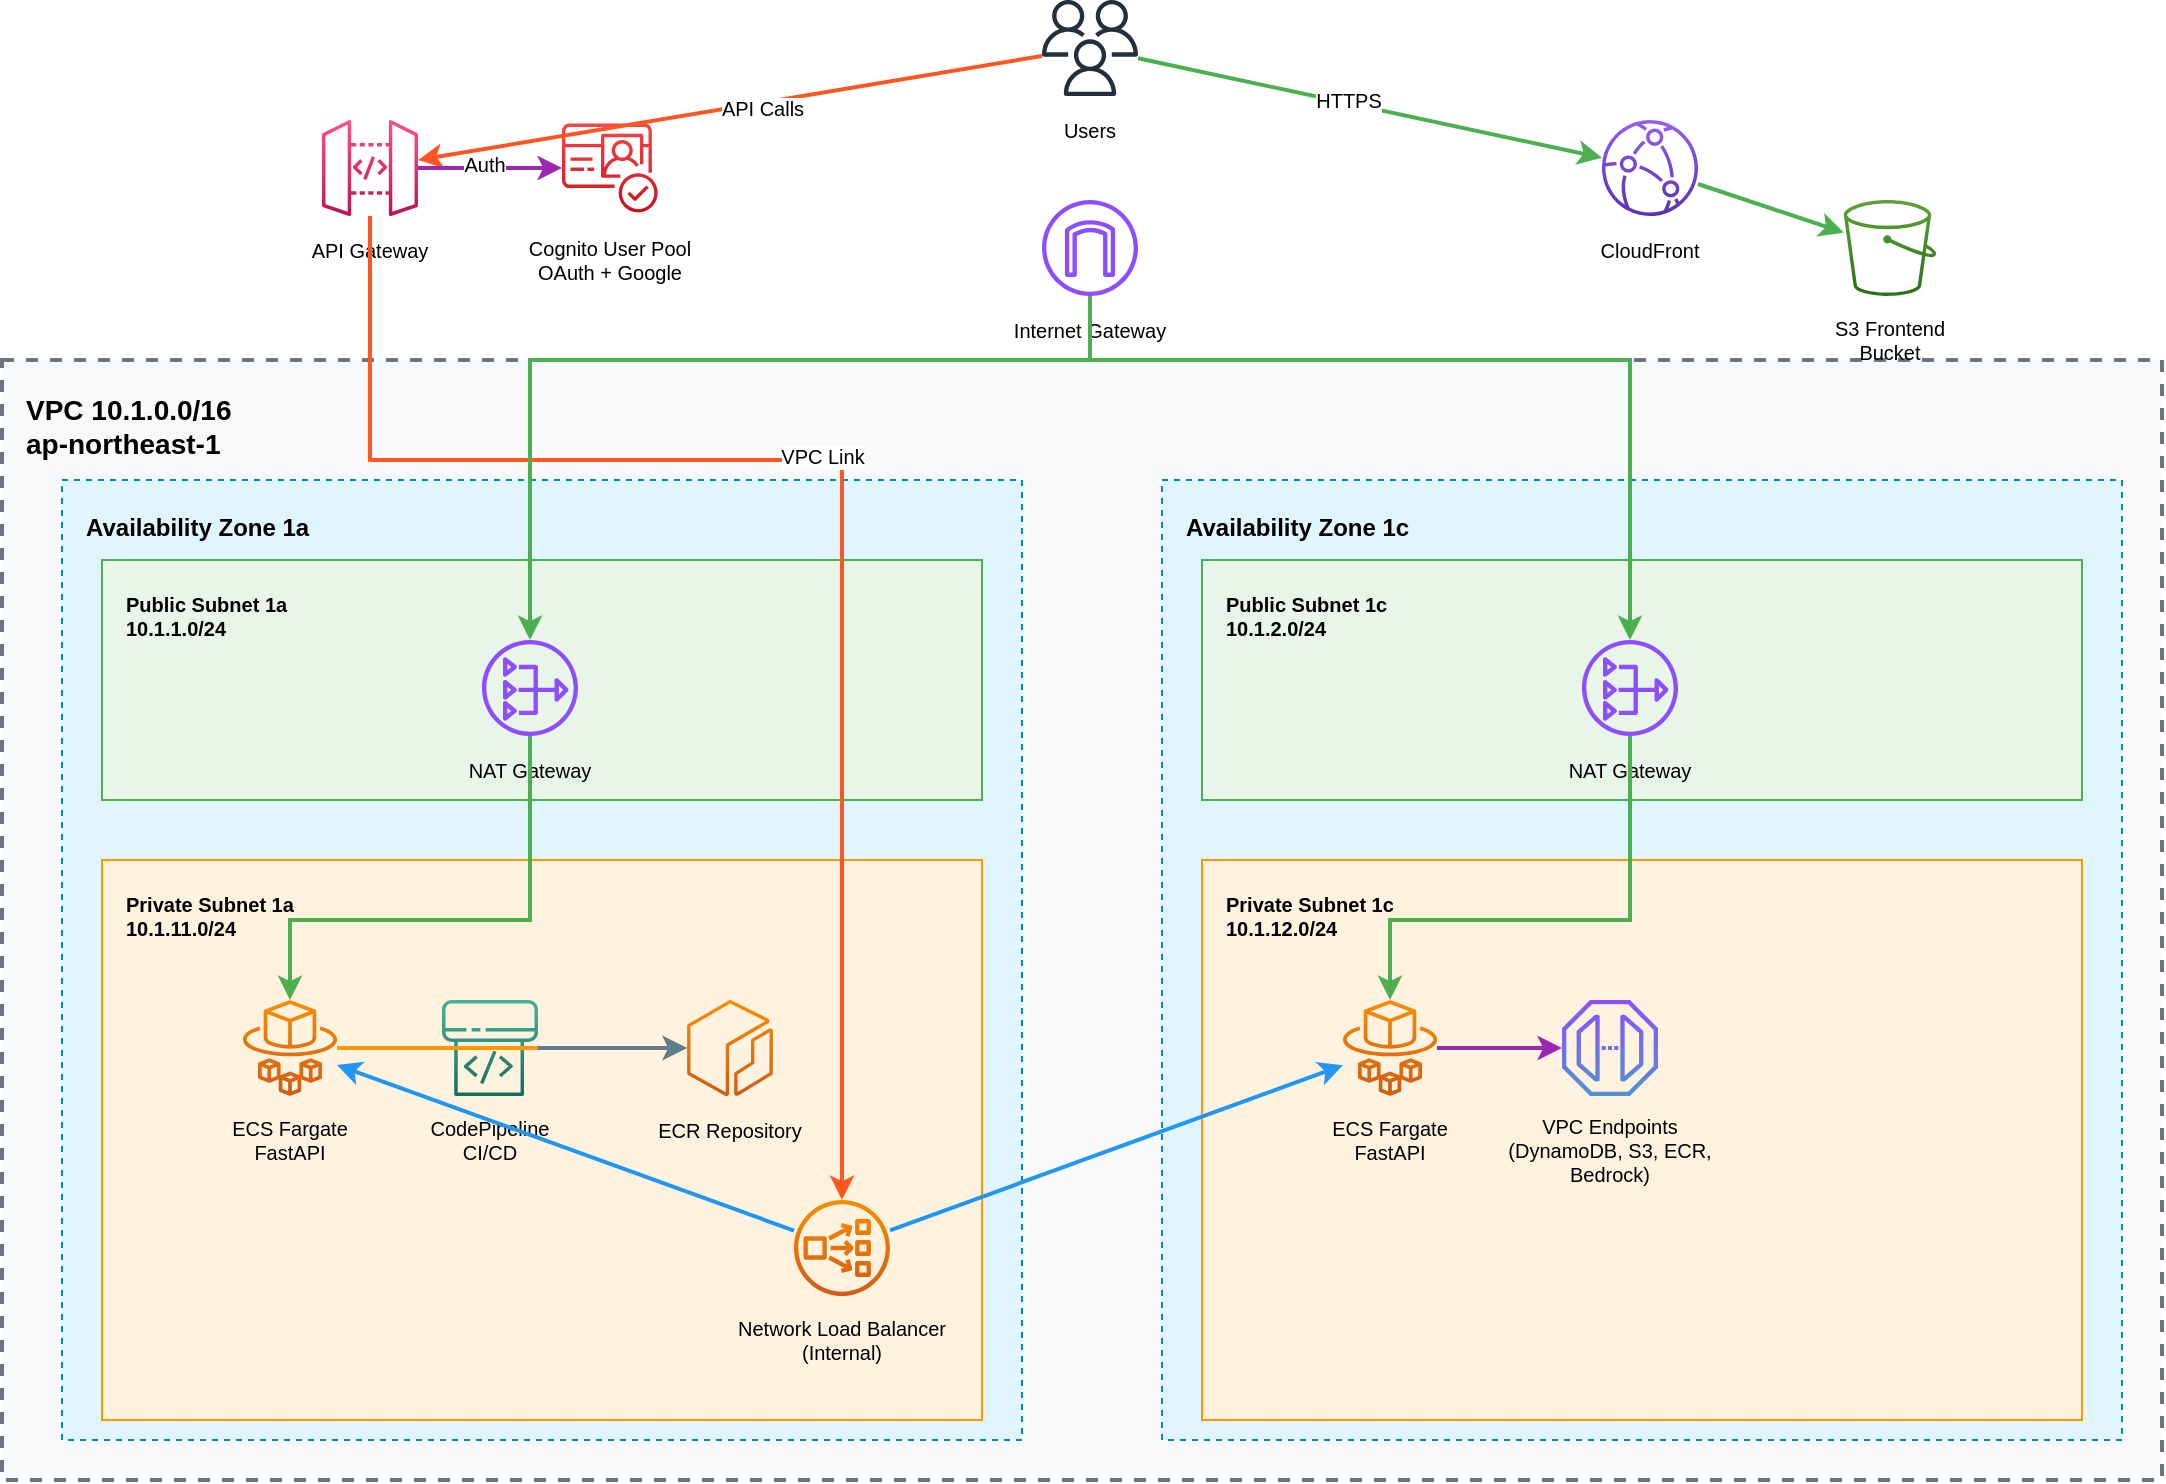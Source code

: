 <mxfile version="24.6.4" type="device">
  <diagram name="AWS Architecture" id="e7e014a7-5840-1c2e-5031-d8a46d1fe8dd">
    <mxGraphModel dx="1422" dy="825" grid="1" gridSize="10" guides="1" tooltips="1" connect="1" arrows="1" fold="1" page="1" pageScale="1" pageWidth="1169" pageHeight="827" background="none" math="0" shadow="0">
      <root>
        <mxCell id="0" />
        <mxCell id="1" parent="0" />
        
        <!-- VPC Container -->
        <mxCell id="vpc-container" value="" style="rounded=0;whiteSpace=wrap;html=1;fillColor=#f8f9fa;strokeColor=#6c757d;strokeWidth=2;dashed=1;" vertex="1" parent="1">
          <mxGeometry x="40" y="200" width="1080" height="560" as="geometry" />
        </mxCell>
        <mxCell id="vpc-label" value="VPC 10.1.0.0/16&#xa;ap-northeast-1" style="text;html=1;strokeColor=none;fillColor=none;align=left;verticalAlign=top;whiteSpace=wrap;rounded=0;fontSize=14;fontStyle=1;" vertex="1" parent="1">
          <mxGeometry x="50" y="210" width="150" height="40" as="geometry" />
        </mxCell>

        <!-- Internet Gateway -->
        <mxCell id="igw" value="" style="sketch=0;outlineConnect=0;fontColor=#232F3E;gradientColor=none;fillColor=#8C4FFF;strokeColor=none;dashed=0;verticalLabelPosition=bottom;verticalAlign=top;align=center;html=1;fontSize=12;fontStyle=0;aspect=fixed;pointerEvents=1;shape=mxgraph.aws4.internet_gateway;" vertex="1" parent="1">
          <mxGeometry x="560" y="120" width="48" height="48" as="geometry" />
        </mxCell>
        <mxCell id="igw-label" value="Internet Gateway" style="text;html=1;strokeColor=none;fillColor=none;align=center;verticalAlign=middle;whiteSpace=wrap;rounded=0;fontSize=10;" vertex="1" parent="1">
          <mxGeometry x="520" y="175" width="128" height="20" as="geometry" />
        </mxCell>

        <!-- Availability Zone 1a -->
        <mxCell id="az1a-container" value="" style="rounded=0;whiteSpace=wrap;html=1;fillColor=#e1f5fe;strokeColor=#0288d1;strokeWidth=1;dashed=1;" vertex="1" parent="1">
          <mxGeometry x="70" y="260" width="480" height="480" as="geometry" />
        </mxCell>
        <mxCell id="az1a-label" value="Availability Zone 1a" style="text;html=1;strokeColor=none;fillColor=none;align=left;verticalAlign=top;whiteSpace=wrap;rounded=0;fontSize=12;fontStyle=1;" vertex="1" parent="1">
          <mxGeometry x="80" y="270" width="120" height="20" as="geometry" />
        </mxCell>

        <!-- Public Subnet 1a -->
        <mxCell id="public-subnet-1a" value="" style="rounded=0;whiteSpace=wrap;html=1;fillColor=#e8f5e8;strokeColor=#4caf50;strokeWidth=1;" vertex="1" parent="1">
          <mxGeometry x="90" y="300" width="440" height="120" as="geometry" />
        </mxCell>
        <mxCell id="public-subnet-1a-label" value="Public Subnet 1a&#xa;10.1.1.0/24" style="text;html=1;strokeColor=none;fillColor=none;align=left;verticalAlign=top;whiteSpace=wrap;rounded=0;fontSize=10;fontStyle=1;" vertex="1" parent="1">
          <mxGeometry x="100" y="310" width="120" height="30" as="geometry" />
        </mxCell>

        <!-- NAT Gateway 1a -->
        <mxCell id="nat-1a" value="" style="sketch=0;outlineConnect=0;fontColor=#232F3E;gradientColor=none;fillColor=#8C4FFF;strokeColor=none;dashed=0;verticalLabelPosition=bottom;verticalAlign=top;align=center;html=1;fontSize=12;fontStyle=0;aspect=fixed;pointerEvents=1;shape=mxgraph.aws4.nat_gateway;" vertex="1" parent="1">
          <mxGeometry x="280" y="340" width="48" height="48" as="geometry" />
        </mxCell>
        <mxCell id="nat-1a-label" value="NAT Gateway" style="text;html=1;strokeColor=none;fillColor=none;align=center;verticalAlign=middle;whiteSpace=wrap;rounded=0;fontSize=10;" vertex="1" parent="1">
          <mxGeometry x="244" y="395" width="120" height="20" as="geometry" />
        </mxCell>

        <!-- Private Subnet 1a -->
        <mxCell id="private-subnet-1a" value="" style="rounded=0;whiteSpace=wrap;html=1;fillColor=#fff3e0;strokeColor=#ff9800;strokeWidth=1;" vertex="1" parent="1">
          <mxGeometry x="90" y="450" width="440" height="280" as="geometry" />
        </mxCell>
        <mxCell id="private-subnet-1a-label" value="Private Subnet 1a&#xa;10.1.11.0/24" style="text;html=1;strokeColor=none;fillColor=none;align=left;verticalAlign=top;whiteSpace=wrap;rounded=0;fontSize=10;fontStyle=1;" vertex="1" parent="1">
          <mxGeometry x="100" y="460" width="120" height="30" as="geometry" />
        </mxCell>

        <!-- ECS Task 1a -->
        <mxCell id="ecs-task-1a" value="" style="sketch=0;points=[[0,0,0],[0.25,0,0],[0.5,0,0],[0.75,0,0],[1,0,0],[0,1,0],[0.25,1,0],[0.5,1,0],[0.75,1,0],[1,1,0],[0,0.25,0],[0,0.5,0],[0,0.75,0],[1,0.25,0],[1,0.5,0],[1,0.75,0]];outlineConnect=0;fontColor=#232F3E;gradientColor=#F78E04;gradientDirection=north;fillColor=#D05C17;strokeColor=#ffffff;dashed=0;verticalLabelPosition=bottom;verticalAlign=top;align=center;html=1;fontSize=12;fontStyle=0;aspect=fixed;shape=mxgraph.aws4.fargate;" vertex="1" parent="1">
          <mxGeometry x="160" y="520" width="48" height="48" as="geometry" />
        </mxCell>
        <mxCell id="ecs-task-1a-label" value="ECS Fargate&#xa;FastAPI" style="text;html=1;strokeColor=none;fillColor=none;align=center;verticalAlign=middle;whiteSpace=wrap;rounded=0;fontSize=10;" vertex="1" parent="1">
          <mxGeometry x="124" y="575" width="120" height="30" as="geometry" />
        </mxCell>

        <!-- Availability Zone 1c -->
        <mxCell id="az1c-container" value="" style="rounded=0;whiteSpace=wrap;html=1;fillColor=#e1f5fe;strokeColor=#0288d1;strokeWidth=1;dashed=1;" vertex="1" parent="1">
          <mxGeometry x="620" y="260" width="480" height="480" as="geometry" />
        </mxCell>
        <mxCell id="az1c-label" value="Availability Zone 1c" style="text;html=1;strokeColor=none;fillColor=none;align=left;verticalAlign=top;whiteSpace=wrap;rounded=0;fontSize=12;fontStyle=1;" vertex="1" parent="1">
          <mxGeometry x="630" y="270" width="120" height="20" as="geometry" />
        </mxCell>

        <!-- Public Subnet 1c -->
        <mxCell id="public-subnet-1c" value="" style="rounded=0;whiteSpace=wrap;html=1;fillColor=#e8f5e8;strokeColor=#4caf50;strokeWidth=1;" vertex="1" parent="1">
          <mxGeometry x="640" y="300" width="440" height="120" as="geometry" />
        </mxCell>
        <mxCell id="public-subnet-1c-label" value="Public Subnet 1c&#xa;10.1.2.0/24" style="text;html=1;strokeColor=none;fillColor=none;align=left;verticalAlign=top;whiteSpace=wrap;rounded=0;fontSize=10;fontStyle=1;" vertex="1" parent="1">
          <mxGeometry x="650" y="310" width="120" height="30" as="geometry" />
        </mxCell>

        <!-- NAT Gateway 1c -->
        <mxCell id="nat-1c" value="" style="sketch=0;outlineConnect=0;fontColor=#232F3E;gradientColor=none;fillColor=#8C4FFF;strokeColor=none;dashed=0;verticalLabelPosition=bottom;verticalAlign=top;align=center;html=1;fontSize=12;fontStyle=0;aspect=fixed;pointerEvents=1;shape=mxgraph.aws4.nat_gateway;" vertex="1" parent="1">
          <mxGeometry x="830" y="340" width="48" height="48" as="geometry" />
        </mxCell>
        <mxCell id="nat-1c-label" value="NAT Gateway" style="text;html=1;strokeColor=none;fillColor=none;align=center;verticalAlign=middle;whiteSpace=wrap;rounded=0;fontSize=10;" vertex="1" parent="1">
          <mxGeometry x="794" y="395" width="120" height="20" as="geometry" />
        </mxCell>

        <!-- Private Subnet 1c -->
        <mxCell id="private-subnet-1c" value="" style="rounded=0;whiteSpace=wrap;html=1;fillColor=#fff3e0;strokeColor=#ff9800;strokeWidth=1;" vertex="1" parent="1">
          <mxGeometry x="640" y="450" width="440" height="280" as="geometry" />
        </mxCell>
        <mxCell id="private-subnet-1c-label" value="Private Subnet 1c&#xa;10.1.12.0/24" style="text;html=1;strokeColor=none;fillColor=none;align=left;verticalAlign=top;whiteSpace=wrap;rounded=0;fontSize=10;fontStyle=1;" vertex="1" parent="1">
          <mxGeometry x="650" y="460" width="120" height="30" as="geometry" />
        </mxCell>

        <!-- ECS Task 1c -->
        <mxCell id="ecs-task-1c" value="" style="sketch=0;points=[[0,0,0],[0.25,0,0],[0.5,0,0],[0.75,0,0],[1,0,0],[0,1,0],[0.25,1,0],[0.5,1,0],[0.75,1,0],[1,1,0],[0,0.25,0],[0,0.5,0],[0,0.75,0],[1,0.25,0],[1,0.5,0],[1,0.75,0]];outlineConnect=0;fontColor=#232F3E;gradientColor=#F78E04;gradientDirection=north;fillColor=#D05C17;strokeColor=#ffffff;dashed=0;verticalLabelPosition=bottom;verticalAlign=top;align=center;html=1;fontSize=12;fontStyle=0;aspect=fixed;shape=mxgraph.aws4.fargate;" vertex="1" parent="1">
          <mxGeometry x="710" y="520" width="48" height="48" as="geometry" />
        </mxCell>
        <mxCell id="ecs-task-1c-label" value="ECS Fargate&#xa;FastAPI" style="text;html=1;strokeColor=none;fillColor=none;align=center;verticalAlign=middle;whiteSpace=wrap;rounded=0;fontSize=10;" vertex="1" parent="1">
          <mxGeometry x="674" y="575" width="120" height="30" as="geometry" />
        </mxCell>

        <!-- Network Load Balancer -->
        <mxCell id="nlb" value="" style="sketch=0;points=[[0,0,0],[0.25,0,0],[0.5,0,0],[0.75,0,0],[1,0,0],[0,1,0],[0.25,1,0],[0.5,1,0],[0.75,1,0],[1,1,0],[0,0.25,0],[0,0.5,0],[0,0.75,0],[1,0.25,0],[1,0.5,0],[1,0.75,0]];outlineConnect=0;fontColor=#232F3E;gradientColor=#F78E04;gradientDirection=north;fillColor=#D05C17;strokeColor=#ffffff;dashed=0;verticalLabelPosition=bottom;verticalAlign=top;align=center;html=1;fontSize=12;fontStyle=0;aspect=fixed;shape=mxgraph.aws4.network_load_balancer;" vertex="1" parent="1">
          <mxGeometry x="436" y="620" width="48" height="48" as="geometry" />
        </mxCell>
        <mxCell id="nlb-label" value="Network Load Balancer&#xa;(Internal)" style="text;html=1;strokeColor=none;fillColor=none;align=center;verticalAlign=middle;whiteSpace=wrap;rounded=0;fontSize=10;" vertex="1" parent="1">
          <mxGeometry x="400" y="675" width="120" height="30" as="geometry" />
        </mxCell>

        <!-- API Gateway -->
        <mxCell id="api-gateway" value="" style="sketch=0;points=[[0,0,0],[0.25,0,0],[0.5,0,0],[0.75,0,0],[1,0,0],[0,1,0],[0.25,1,0],[0.5,1,0],[0.75,1,0],[1,1,0],[0,0.25,0],[0,0.5,0],[0,0.75,0],[1,0.25,0],[1,0.5,0],[1,0.75,0]];outlineConnect=0;fontColor=#232F3E;gradientColor=#FF4F8B;gradientDirection=north;fillColor=#BC1356;strokeColor=#ffffff;dashed=0;verticalLabelPosition=bottom;verticalAlign=top;align=center;html=1;fontSize=12;fontStyle=0;aspect=fixed;shape=mxgraph.aws4.api_gateway;" vertex="1" parent="1">
          <mxGeometry x="200" y="80" width="48" height="48" as="geometry" />
        </mxCell>
        <mxCell id="api-gateway-label" value="API Gateway" style="text;html=1;strokeColor=none;fillColor=none;align=center;verticalAlign=middle;whiteSpace=wrap;rounded=0;fontSize=10;" vertex="1" parent="1">
          <mxGeometry x="164" y="135" width="120" height="20" as="geometry" />
        </mxCell>

        <!-- Cognito User Pool -->
        <mxCell id="cognito" value="" style="sketch=0;points=[[0,0,0],[0.25,0,0],[0.5,0,0],[0.75,0,0],[1,0,0],[0,1,0],[0.25,1,0],[0.5,1,0],[0.75,1,0],[1,1,0],[0,0.25,0],[0,0.5,0],[0,0.75,0],[1,0.25,0],[1,0.5,0],[1,0.75,0]];outlineConnect=0;fontColor=#232F3E;gradientColor=#F54749;gradientDirection=north;fillColor=#C7131F;strokeColor=#ffffff;dashed=0;verticalLabelPosition=bottom;verticalAlign=top;align=center;html=1;fontSize=12;fontStyle=0;aspect=fixed;shape=mxgraph.aws4.cognito;" vertex="1" parent="1">
          <mxGeometry x="320" y="80" width="48" height="48" as="geometry" />
        </mxCell>
        <mxCell id="cognito-label" value="Cognito User Pool&#xa;OAuth + Google" style="text;html=1;strokeColor=none;fillColor=none;align=center;verticalAlign=middle;whiteSpace=wrap;rounded=0;fontSize=10;" vertex="1" parent="1">
          <mxGeometry x="284" y="135" width="120" height="30" as="geometry" />
        </mxCell>

        <!-- CloudFront -->
        <mxCell id="cloudfront" value="" style="sketch=0;points=[[0,0,0],[0.25,0,0],[0.5,0,0],[0.75,0,0],[1,0,0],[0,1,0],[0.25,1,0],[0.5,1,0],[0.75,1,0],[1,1,0],[0,0.25,0],[0,0.5,0],[0,0.75,0],[1,0.25,0],[1,0.5,0],[1,0.75,0]];outlineConnect=0;fontColor=#232F3E;gradientColor=#945DF2;gradientDirection=north;fillColor=#5A30B5;strokeColor=#ffffff;dashed=0;verticalLabelPosition=bottom;verticalAlign=top;align=center;html=1;fontSize=12;fontStyle=0;aspect=fixed;shape=mxgraph.aws4.cloudfront;" vertex="1" parent="1">
          <mxGeometry x="840" y="80" width="48" height="48" as="geometry" />
        </mxCell>
        <mxCell id="cloudfront-label" value="CloudFront" style="text;html=1;strokeColor=none;fillColor=none;align=center;verticalAlign=middle;whiteSpace=wrap;rounded=0;fontSize=10;" vertex="1" parent="1">
          <mxGeometry x="804" y="135" width="120" height="20" as="geometry" />
        </mxCell>

        <!-- S3 Frontend Bucket -->
        <mxCell id="s3-frontend" value="" style="sketch=0;points=[[0,0,0],[0.25,0,0],[0.5,0,0],[0.75,0,0],[1,0,0],[0,1,0],[0.25,1,0],[0.5,1,0],[0.75,1,0],[1,1,0],[0,0.25,0],[0,0.5,0],[0,0.75,0],[1,0.25,0],[1,0.5,0],[1,0.75,0]];outlineConnect=0;fontColor=#232F3E;gradientColor=#60A337;gradientDirection=north;fillColor=#277116;strokeColor=#ffffff;dashed=0;verticalLabelPosition=bottom;verticalAlign=top;align=center;html=1;fontSize=12;fontStyle=0;aspect=fixed;shape=mxgraph.aws4.s3;" vertex="1" parent="1">
          <mxGeometry x="960" y="120" width="48" height="48" as="geometry" />
        </mxCell>
        <mxCell id="s3-frontend-label" value="S3 Frontend&#xa;Bucket" style="text;html=1;strokeColor=none;fillColor=none;align=center;verticalAlign=middle;whiteSpace=wrap;rounded=0;fontSize=10;" vertex="1" parent="1">
          <mxGeometry x="924" y="175" width="120" height="30" as="geometry" />
        </mxCell>

        <!-- ECR Repository -->
        <mxCell id="ecr" value="" style="sketch=0;points=[[0,0,0],[0.25,0,0],[0.5,0,0],[0.75,0,0],[1,0,0],[0,1,0],[0.25,1,0],[0.5,1,0],[0.75,1,0],[1,1,0],[0,0.25,0],[0,0.5,0],[0,0.75,0],[1,0.25,0],[1,0.5,0],[1,0.75,0]];outlineConnect=0;fontColor=#232F3E;gradientColor=#F78E04;gradientDirection=north;fillColor=#D05C17;strokeColor=#ffffff;dashed=0;verticalLabelPosition=bottom;verticalAlign=top;align=center;html=1;fontSize=12;fontStyle=0;aspect=fixed;shape=mxgraph.aws4.ecr;" vertex="1" parent="1">
          <mxGeometry x="380" y="520" width="48" height="48" as="geometry" />
        </mxCell>
        <mxCell id="ecr-label" value="ECR Repository" style="text;html=1;strokeColor=none;fillColor=none;align=center;verticalAlign=middle;whiteSpace=wrap;rounded=0;fontSize=10;" vertex="1" parent="1">
          <mxGeometry x="344" y="575" width="120" height="20" as="geometry" />
        </mxCell>

        <!-- CodePipeline -->
        <mxCell id="codepipeline" value="" style="sketch=0;points=[[0,0,0],[0.25,0,0],[0.5,0,0],[0.75,0,0],[1,0,0],[0,1,0],[0.25,1,0],[0.5,1,0],[0.75,1,0],[1,1,0],[0,0.25,0],[0,0.5,0],[0,0.75,0],[1,0.25,0],[1,0.5,0],[1,0.75,0]];outlineConnect=0;fontColor=#232F3E;gradientColor=#4AB29A;gradientDirection=north;fillColor=#116D5B;strokeColor=#ffffff;dashed=0;verticalLabelPosition=bottom;verticalAlign=top;align=center;html=1;fontSize=12;fontStyle=0;aspect=fixed;shape=mxgraph.aws4.codepipeline;" vertex="1" parent="1">
          <mxGeometry x="260" y="520" width="48" height="48" as="geometry" />
        </mxCell>
        <mxCell id="codepipeline-label" value="CodePipeline&#xa;CI/CD" style="text;html=1;strokeColor=none;fillColor=none;align=center;verticalAlign=middle;whiteSpace=wrap;rounded=0;fontSize=10;" vertex="1" parent="1">
          <mxGeometry x="224" y="575" width="120" height="30" as="geometry" />
        </mxCell>

        <!-- VPC Endpoints -->
        <mxCell id="vpc-endpoints" value="" style="sketch=0;points=[[0,0,0],[0.25,0,0],[0.5,0,0],[0.75,0,0],[1,0,0],[0,1,0],[0.25,1,0],[0.5,1,0],[0.75,1,0],[1,1,0],[0,0.25,0],[0,0.5,0],[0,0.75,0],[1,0.25,0],[1,0.5,0],[1,0.75,0]];outlineConnect=0;fontColor=#232F3E;gradientColor=#8C4FFF;gradientDirection=north;fillColor=#5294CF;strokeColor=#ffffff;dashed=0;verticalLabelPosition=bottom;verticalAlign=top;align=center;html=1;fontSize=12;fontStyle=0;aspect=fixed;shape=mxgraph.aws4.endpoint;" vertex="1" parent="1">
          <mxGeometry x="820" y="520" width="48" height="48" as="geometry" />
        </mxCell>
        <mxCell id="vpc-endpoints-label" value="VPC Endpoints&#xa;(DynamoDB, S3, ECR, Bedrock)" style="text;html=1;strokeColor=none;fillColor=none;align=center;verticalAlign=middle;whiteSpace=wrap;rounded=0;fontSize=10;" vertex="1" parent="1">
          <mxGeometry x="784" y="575" width="120" height="40" as="geometry" />
        </mxCell>

        <!-- Users -->
        <mxCell id="users" value="" style="sketch=0;outlineConnect=0;fontColor=#232F3E;gradientColor=none;fillColor=#232F3D;strokeColor=none;dashed=0;verticalLabelPosition=bottom;verticalAlign=top;align=center;html=1;fontSize=12;fontStyle=0;aspect=fixed;pointerEvents=1;shape=mxgraph.aws4.users;" vertex="1" parent="1">
          <mxGeometry x="560" y="20" width="48" height="48" as="geometry" />
        </mxCell>
        <mxCell id="users-label" value="Users" style="text;html=1;strokeColor=none;fillColor=none;align=center;verticalAlign=middle;whiteSpace=wrap;rounded=0;fontSize=10;" vertex="1" parent="1">
          <mxGeometry x="548" y="75" width="72" height="20" as="geometry" />
        </mxCell>

        <!-- Connections -->
        <!-- Users to CloudFront -->
        <mxCell id="conn-users-cloudfront" value="" style="endArrow=classic;html=1;rounded=0;strokeColor=#4CAF50;strokeWidth=2;" edge="1" parent="1" source="users" target="cloudfront">
          <mxGeometry width="50" height="50" relative="1" as="geometry">
            <mxPoint x="600" y="400" as="sourcePoint" />
            <mxPoint x="650" y="350" as="targetPoint" />
          </mxGeometry>
        </mxCell>
        <mxCell id="conn-users-cloudfront-label" value="HTTPS" style="edgeLabel;html=1;align=center;verticalAlign=middle;resizable=0;points=[];fontSize=10;" vertex="1" connectable="0" parent="conn-users-cloudfront">
          <mxGeometry x="-0.1" y="2" relative="1" as="geometry">
            <mxPoint as="offset" />
          </mxGeometry>
        </mxCell>

        <!-- Users to API Gateway -->
        <mxCell id="conn-users-api" value="" style="endArrow=classic;html=1;rounded=0;strokeColor=#FF5722;strokeWidth=2;" edge="1" parent="1" source="users" target="api-gateway">
          <mxGeometry width="50" height="50" relative="1" as="geometry">
            <mxPoint x="600" y="400" as="sourcePoint" />
            <mxPoint x="650" y="350" as="targetPoint" />
          </mxGeometry>
        </mxCell>
        <mxCell id="conn-users-api-label" value="API Calls" style="edgeLabel;html=1;align=center;verticalAlign=middle;resizable=0;points=[];fontSize=10;" vertex="1" connectable="0" parent="conn-users-api">
          <mxGeometry x="-0.1" y="2" relative="1" as="geometry">
            <mxPoint as="offset" />
          </mxGeometry>
        </mxCell>

        <!-- CloudFront to S3 -->
        <mxCell id="conn-cloudfront-s3" value="" style="endArrow=classic;html=1;rounded=0;strokeColor=#4CAF50;strokeWidth=2;" edge="1" parent="1" source="cloudfront" target="s3-frontend">
          <mxGeometry width="50" height="50" relative="1" as="geometry">
            <mxPoint x="600" y="400" as="sourcePoint" />
            <mxPoint x="650" y="350" as="targetPoint" />
          </mxGeometry>
        </mxCell>

        <!-- API Gateway to Cognito -->
        <mxCell id="conn-api-cognito" value="" style="endArrow=classic;html=1;rounded=0;strokeColor=#9C27B0;strokeWidth=2;" edge="1" parent="1" source="api-gateway" target="cognito">
          <mxGeometry width="50" height="50" relative="1" as="geometry">
            <mxPoint x="600" y="400" as="sourcePoint" />
            <mxPoint x="650" y="350" as="targetPoint" />
          </mxGeometry>
        </mxCell>
        <mxCell id="conn-api-cognito-label" value="Auth" style="edgeLabel;html=1;align=center;verticalAlign=middle;resizable=0;points=[];fontSize=10;" vertex="1" connectable="0" parent="conn-api-cognito">
          <mxGeometry x="-0.1" y="2" relative="1" as="geometry">
            <mxPoint as="offset" />
          </mxGeometry>
        </mxCell>

        <!-- API Gateway to NLB via VPC Link -->
        <mxCell id="conn-api-nlb" value="" style="endArrow=classic;html=1;rounded=0;strokeColor=#FF5722;strokeWidth=2;" edge="1" parent="1" source="api-gateway" target="nlb">
          <mxGeometry width="50" height="50" relative="1" as="geometry">
            <mxPoint x="600" y="400" as="sourcePoint" />
            <mxPoint x="650" y="350" as="targetPoint" />
            <Array as="points">
              <mxPoint x="224" y="250" />
              <mxPoint x="460" y="250" />
            </Array>
          </mxGeometry>
        </mxCell>
        <mxCell id="conn-api-nlb-label" value="VPC Link" style="edgeLabel;html=1;align=center;verticalAlign=middle;resizable=0;points=[];fontSize=10;" vertex="1" connectable="0" parent="conn-api-nlb">
          <mxGeometry x="-0.1" y="2" relative="1" as="geometry">
            <mxPoint x="20" y="0" as="offset" />
          </mxGeometry>
        </mxCell>

        <!-- NLB to ECS Tasks -->
        <mxCell id="conn-nlb-ecs1a" value="" style="endArrow=classic;html=1;rounded=0;strokeColor=#2196F3;strokeWidth=2;" edge="1" parent="1" source="nlb" target="ecs-task-1a">
          <mxGeometry width="50" height="50" relative="1" as="geometry">
            <mxPoint x="600" y="400" as="sourcePoint" />
            <mxPoint x="650" y="350" as="targetPoint" />
          </mxGeometry>
        </mxCell>

        <mxCell id="conn-nlb-ecs1c" value="" style="endArrow=classic;html=1;rounded=0;strokeColor=#2196F3;strokeWidth=2;" edge="1" parent="1" source="nlb" target="ecs-task-1c">
          <mxGeometry width="50" height="50" relative="1" as="geometry">
            <mxPoint x="600" y="400" as="sourcePoint" />
            <mxPoint x="650" y="350" as="targetPoint" />
          </mxGeometry>
        </mxCell>

        <!-- ECS to ECR -->
        <mxCell id="conn-ecs1a-ecr" value="" style="endArrow=classic;html=1;rounded=0;strokeColor=#FF9800;strokeWidth=2;" edge="1" parent="1" source="ecs-task-1a" target="ecr">
          <mxGeometry width="50" height="50" relative="1" as="geometry">
            <mxPoint x="600" y="400" as="sourcePoint" />
            <mxPoint x="650" y="350" as="targetPoint" />
          </mxGeometry>
        </mxCell>

        <!-- CodePipeline to ECR -->
        <mxCell id="conn-codepipeline-ecr" value="" style="endArrow=classic;html=1;rounded=0;strokeColor=#607D8B;strokeWidth=2;" edge="1" parent="1" source="codepipeline" target="ecr">
          <mxGeometry width="50" height="50" relative="1" as="geometry">
            <mxPoint x="600" y="400" as="sourcePoint" />
            <mxPoint x="650" y="350" as="targetPoint" />
          </mxGeometry>
        </mxCell>

        <!-- Internet Gateway connections -->
        <mxCell id="conn-igw-nat1a" value="" style="endArrow=classic;html=1;rounded=0;strokeColor=#4CAF50;strokeWidth=2;" edge="1" parent="1" source="igw" target="nat-1a">
          <mxGeometry width="50" height="50" relative="1" as="geometry">
            <mxPoint x="600" y="400" as="sourcePoint" />
            <mxPoint x="650" y="350" as="targetPoint" />
            <Array as="points">
              <mxPoint x="584" y="200" />
              <mxPoint x="304" y="200" />
            </Array>
          </mxGeometry>
        </mxCell>

        <mxCell id="conn-igw-nat1c" value="" style="endArrow=classic;html=1;rounded=0;strokeColor=#4CAF50;strokeWidth=2;" edge="1" parent="1" source="igw" target="nat-1c">
          <mxGeometry width="50" height="50" relative="1" as="geometry">
            <mxPoint x="600" y="400" as="sourcePoint" />
            <mxPoint x="650" y="350" as="targetPoint" />
            <Array as="points">
              <mxPoint x="584" y="200" />
              <mxPoint x="854" y="200" />
            </Array>
          </mxGeometry>
        </mxCell>

        <!-- NAT to Private Subnets -->
        <mxCell id="conn-nat1a-private" value="" style="endArrow=classic;html=1;rounded=0;strokeColor=#4CAF50;strokeWidth=2;" edge="1" parent="1" source="nat-1a" target="ecs-task-1a">
          <mxGeometry width="50" height="50" relative="1" as="geometry">
            <mxPoint x="600" y="400" as="sourcePoint" />
            <mxPoint x="650" y="350" as="targetPoint" />
            <Array as="points">
              <mxPoint x="304" y="480" />
              <mxPoint x="184" y="480" />
            </Array>
          </mxGeometry>
        </mxCell>

        <mxCell id="conn-nat1c-private" value="" style="endArrow=classic;html=1;rounded=0;strokeColor=#4CAF50;strokeWidth=2;" edge="1" parent="1" source="nat-1c" target="ecs-task-1c">
          <mxGeometry width="50" height="50" relative="1" as="geometry">
            <mxPoint x="600" y="400" as="sourcePoint" />
            <mxPoint x="650" y="350" as="targetPoint" />
            <Array as="points">
              <mxPoint x="854" y="480" />
              <mxPoint x="734" y="480" />
            </Array>
          </mxGeometry>
        </mxCell>

        <!-- VPC Endpoints connections -->
        <mxCell id="conn-ecs-vpc-endpoints" value="" style="endArrow=classic;html=1;rounded=0;strokeColor=#9C27B0;strokeWidth=2;" edge="1" parent="1" source="ecs-task-1c" target="vpc-endpoints">
          <mxGeometry width="50" height="50" relative="1" as="geometry">
            <mxPoint x="600" y="400" as="sourcePoint" />
            <mxPoint x="650" y="350" as="targetPoint" />
          </mxGeometry>
        </mxCell>

      </root>
    </mxGraphModel>
  </diagram>
</mxfile>